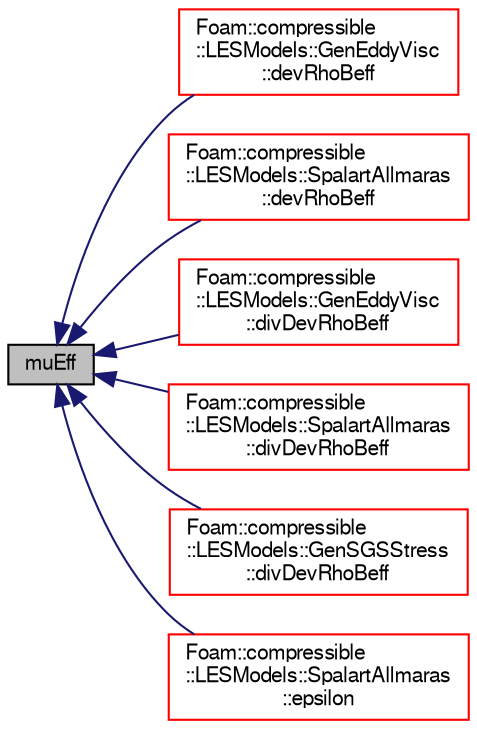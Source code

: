 digraph "muEff"
{
  bgcolor="transparent";
  edge [fontname="FreeSans",fontsize="10",labelfontname="FreeSans",labelfontsize="10"];
  node [fontname="FreeSans",fontsize="10",shape=record];
  rankdir="LR";
  Node718 [label="muEff",height=0.2,width=0.4,color="black", fillcolor="grey75", style="filled", fontcolor="black"];
  Node718 -> Node719 [dir="back",color="midnightblue",fontsize="10",style="solid",fontname="FreeSans"];
  Node719 [label="Foam::compressible\l::LESModels::GenEddyVisc\l::devRhoBeff",height=0.2,width=0.4,color="red",URL="$a30622.html#aca5d93ebfc5602c84fbc217bf65073db",tooltip="Return the deviatoric part of the effective sub-grid. "];
  Node718 -> Node721 [dir="back",color="midnightblue",fontsize="10",style="solid",fontname="FreeSans"];
  Node721 [label="Foam::compressible\l::LESModels::SpalartAllmaras\l::devRhoBeff",height=0.2,width=0.4,color="red",URL="$a30650.html#aca5d93ebfc5602c84fbc217bf65073db",tooltip="Return the deviatoric part of the effective sub-grid. "];
  Node718 -> Node723 [dir="back",color="midnightblue",fontsize="10",style="solid",fontname="FreeSans"];
  Node723 [label="Foam::compressible\l::LESModels::GenEddyVisc\l::divDevRhoBeff",height=0.2,width=0.4,color="red",URL="$a30622.html#abb568bf10d2e3a2623bb4d30a613ee61",tooltip="Returns div(rho*dev(B)). "];
  Node718 -> Node724 [dir="back",color="midnightblue",fontsize="10",style="solid",fontname="FreeSans"];
  Node724 [label="Foam::compressible\l::LESModels::SpalartAllmaras\l::divDevRhoBeff",height=0.2,width=0.4,color="red",URL="$a30650.html#abb568bf10d2e3a2623bb4d30a613ee61",tooltip="Returns div(rho*dev(B)). "];
  Node718 -> Node725 [dir="back",color="midnightblue",fontsize="10",style="solid",fontname="FreeSans"];
  Node725 [label="Foam::compressible\l::LESModels::GenSGSStress\l::divDevRhoBeff",height=0.2,width=0.4,color="red",URL="$a30626.html#abb568bf10d2e3a2623bb4d30a613ee61",tooltip="Returns divergence of B : i.e. the additional term in the. "];
  Node718 -> Node727 [dir="back",color="midnightblue",fontsize="10",style="solid",fontname="FreeSans"];
  Node727 [label="Foam::compressible\l::LESModels::SpalartAllmaras\l::epsilon",height=0.2,width=0.4,color="red",URL="$a30650.html#a7593db4148b0ba5155861a0292ec9c32",tooltip="Return sub-grid disipation rate. "];
}
